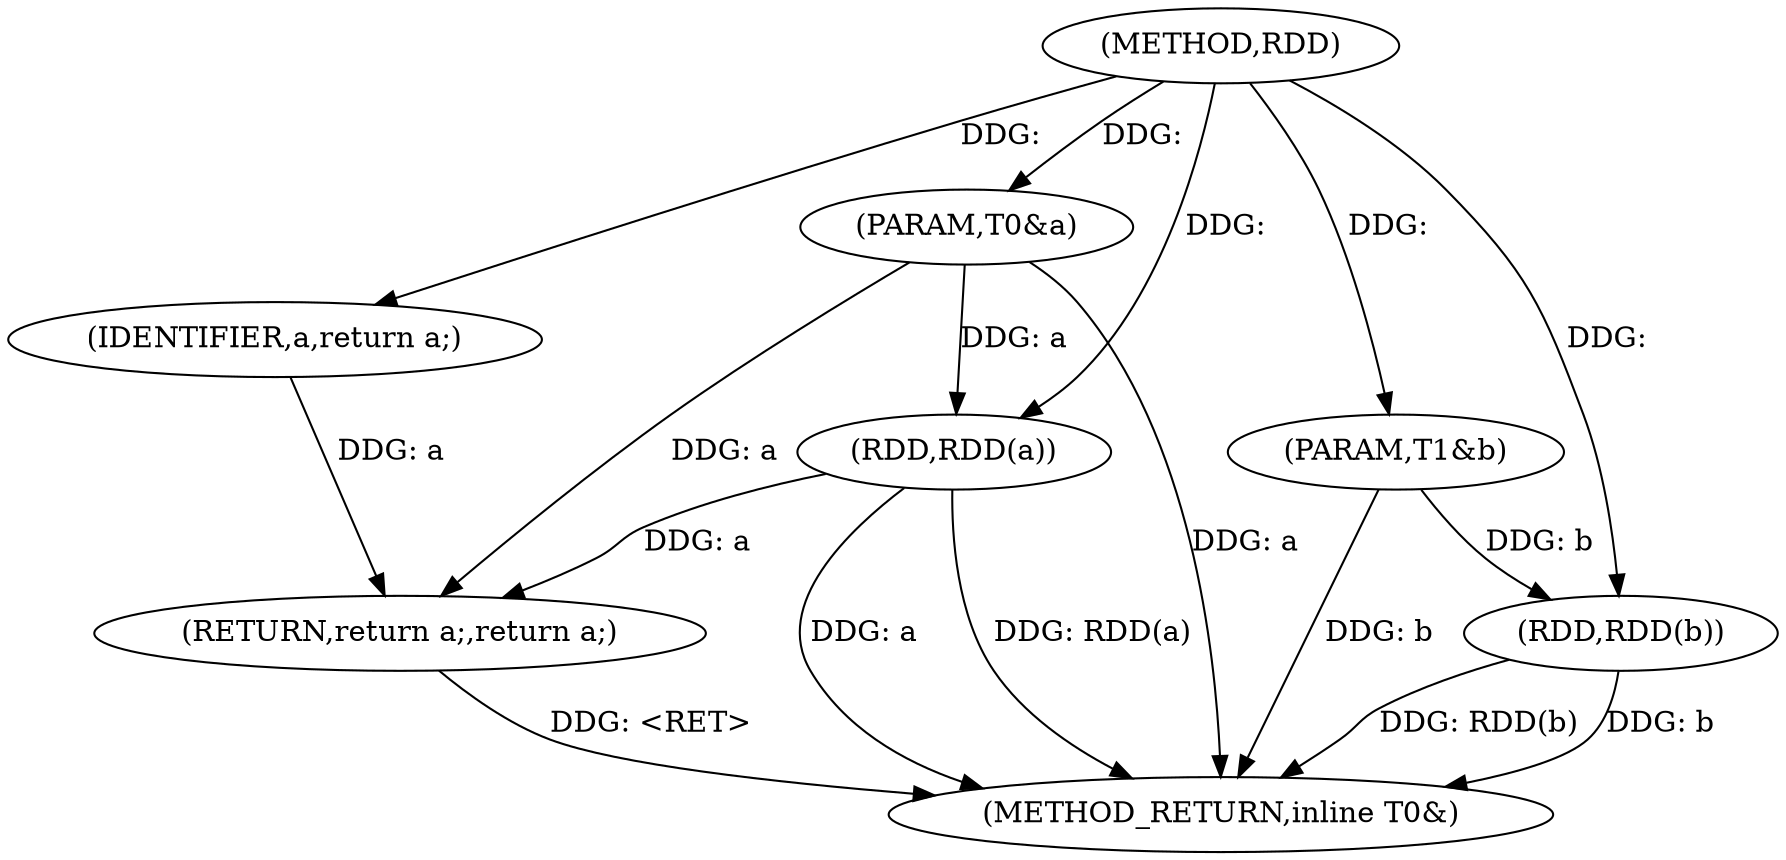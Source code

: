 digraph "RDD" {  
"1000811" [label = "(METHOD,RDD)" ]
"1000822" [label = "(METHOD_RETURN,inline T0&)" ]
"1000812" [label = "(PARAM,T0&a)" ]
"1000813" [label = "(PARAM,T1&b)" ]
"1000820" [label = "(RETURN,return a;,return a;)" ]
"1000816" [label = "(RDD,RDD(a))" ]
"1000818" [label = "(RDD,RDD(b))" ]
"1000821" [label = "(IDENTIFIER,a,return a;)" ]
  "1000820" -> "1000822"  [ label = "DDG: <RET>"] 
  "1000812" -> "1000822"  [ label = "DDG: a"] 
  "1000813" -> "1000822"  [ label = "DDG: b"] 
  "1000816" -> "1000822"  [ label = "DDG: a"] 
  "1000816" -> "1000822"  [ label = "DDG: RDD(a)"] 
  "1000818" -> "1000822"  [ label = "DDG: b"] 
  "1000818" -> "1000822"  [ label = "DDG: RDD(b)"] 
  "1000811" -> "1000812"  [ label = "DDG: "] 
  "1000811" -> "1000813"  [ label = "DDG: "] 
  "1000821" -> "1000820"  [ label = "DDG: a"] 
  "1000816" -> "1000820"  [ label = "DDG: a"] 
  "1000812" -> "1000820"  [ label = "DDG: a"] 
  "1000811" -> "1000821"  [ label = "DDG: "] 
  "1000812" -> "1000816"  [ label = "DDG: a"] 
  "1000811" -> "1000816"  [ label = "DDG: "] 
  "1000813" -> "1000818"  [ label = "DDG: b"] 
  "1000811" -> "1000818"  [ label = "DDG: "] 
}
